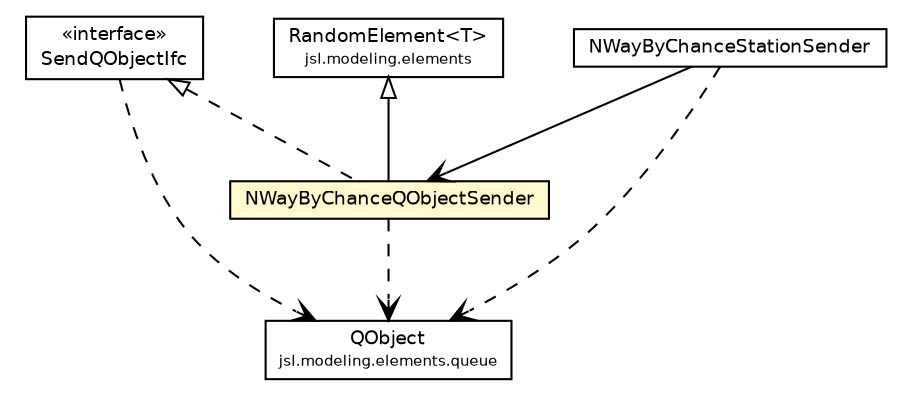 #!/usr/local/bin/dot
#
# Class diagram 
# Generated by UMLGraph version 5.4 (http://www.umlgraph.org/)
#

digraph G {
	edge [fontname="Helvetica",fontsize=10,labelfontname="Helvetica",labelfontsize=10];
	node [fontname="Helvetica",fontsize=10,shape=plaintext];
	nodesep=0.25;
	ranksep=0.5;
	// jsl.modeling.elements.RandomElement<T>
	c133198 [label=<<table title="jsl.modeling.elements.RandomElement" border="0" cellborder="1" cellspacing="0" cellpadding="2" port="p" href="../RandomElement.html">
		<tr><td><table border="0" cellspacing="0" cellpadding="1">
<tr><td align="center" balign="center"> RandomElement&lt;T&gt; </td></tr>
<tr><td align="center" balign="center"><font point-size="7.0"> jsl.modeling.elements </font></td></tr>
		</table></td></tr>
		</table>>, URL="../RandomElement.html", fontname="Helvetica", fontcolor="black", fontsize=9.0];
	// jsl.modeling.elements.queue.QObject
	c133249 [label=<<table title="jsl.modeling.elements.queue.QObject" border="0" cellborder="1" cellspacing="0" cellpadding="2" port="p" href="../queue/QObject.html">
		<tr><td><table border="0" cellspacing="0" cellpadding="1">
<tr><td align="center" balign="center"> QObject </td></tr>
<tr><td align="center" balign="center"><font point-size="7.0"> jsl.modeling.elements.queue </font></td></tr>
		</table></td></tr>
		</table>>, URL="../queue/QObject.html", fontname="Helvetica", fontcolor="black", fontsize=9.0];
	// jsl.modeling.elements.station.SendQObjectIfc
	c133388 [label=<<table title="jsl.modeling.elements.station.SendQObjectIfc" border="0" cellborder="1" cellspacing="0" cellpadding="2" port="p" href="./SendQObjectIfc.html">
		<tr><td><table border="0" cellspacing="0" cellpadding="1">
<tr><td align="center" balign="center"> &#171;interface&#187; </td></tr>
<tr><td align="center" balign="center"> SendQObjectIfc </td></tr>
		</table></td></tr>
		</table>>, URL="./SendQObjectIfc.html", fontname="Helvetica", fontcolor="black", fontsize=9.0];
	// jsl.modeling.elements.station.NWayByChanceStationSender
	c133390 [label=<<table title="jsl.modeling.elements.station.NWayByChanceStationSender" border="0" cellborder="1" cellspacing="0" cellpadding="2" port="p" href="./NWayByChanceStationSender.html">
		<tr><td><table border="0" cellspacing="0" cellpadding="1">
<tr><td align="center" balign="center"> NWayByChanceStationSender </td></tr>
		</table></td></tr>
		</table>>, URL="./NWayByChanceStationSender.html", fontname="Helvetica", fontcolor="black", fontsize=9.0];
	// jsl.modeling.elements.station.NWayByChanceQObjectSender
	c133391 [label=<<table title="jsl.modeling.elements.station.NWayByChanceQObjectSender" border="0" cellborder="1" cellspacing="0" cellpadding="2" port="p" bgcolor="lemonChiffon" href="./NWayByChanceQObjectSender.html">
		<tr><td><table border="0" cellspacing="0" cellpadding="1">
<tr><td align="center" balign="center"> NWayByChanceQObjectSender </td></tr>
		</table></td></tr>
		</table>>, URL="./NWayByChanceQObjectSender.html", fontname="Helvetica", fontcolor="black", fontsize=9.0];
	//jsl.modeling.elements.station.NWayByChanceQObjectSender extends jsl.modeling.elements.RandomElement<jsl.modeling.elements.station.ReceiveQObjectIfc>
	c133198:p -> c133391:p [dir=back,arrowtail=empty];
	//jsl.modeling.elements.station.NWayByChanceQObjectSender implements jsl.modeling.elements.station.SendQObjectIfc
	c133388:p -> c133391:p [dir=back,arrowtail=empty,style=dashed];
	// jsl.modeling.elements.station.NWayByChanceStationSender NAVASSOC jsl.modeling.elements.station.NWayByChanceQObjectSender
	c133390:p -> c133391:p [taillabel="", label="", headlabel="", fontname="Helvetica", fontcolor="black", fontsize=10.0, color="black", arrowhead=open];
	// jsl.modeling.elements.station.SendQObjectIfc DEPEND jsl.modeling.elements.queue.QObject
	c133388:p -> c133249:p [taillabel="", label="", headlabel="", fontname="Helvetica", fontcolor="black", fontsize=10.0, color="black", arrowhead=open, style=dashed];
	// jsl.modeling.elements.station.NWayByChanceStationSender DEPEND jsl.modeling.elements.queue.QObject
	c133390:p -> c133249:p [taillabel="", label="", headlabel="", fontname="Helvetica", fontcolor="black", fontsize=10.0, color="black", arrowhead=open, style=dashed];
	// jsl.modeling.elements.station.NWayByChanceQObjectSender DEPEND jsl.modeling.elements.queue.QObject
	c133391:p -> c133249:p [taillabel="", label="", headlabel="", fontname="Helvetica", fontcolor="black", fontsize=10.0, color="black", arrowhead=open, style=dashed];
}

